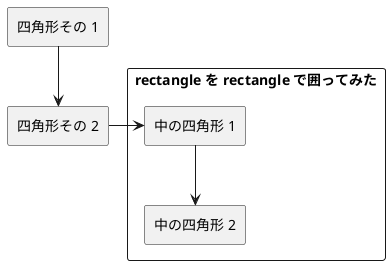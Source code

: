 @startuml
rectangle "四角形その 1" as r1
rectangle "四角形その 2" as r2
rectangle "rectangle を rectangle で囲ってみた" {
	rectangle "中の四角形 1" as in1
	rectangle "中の四角形 2" as in2
}
r1 --> r2
r2 -right-> in1
in1 --> in2
@enduml
